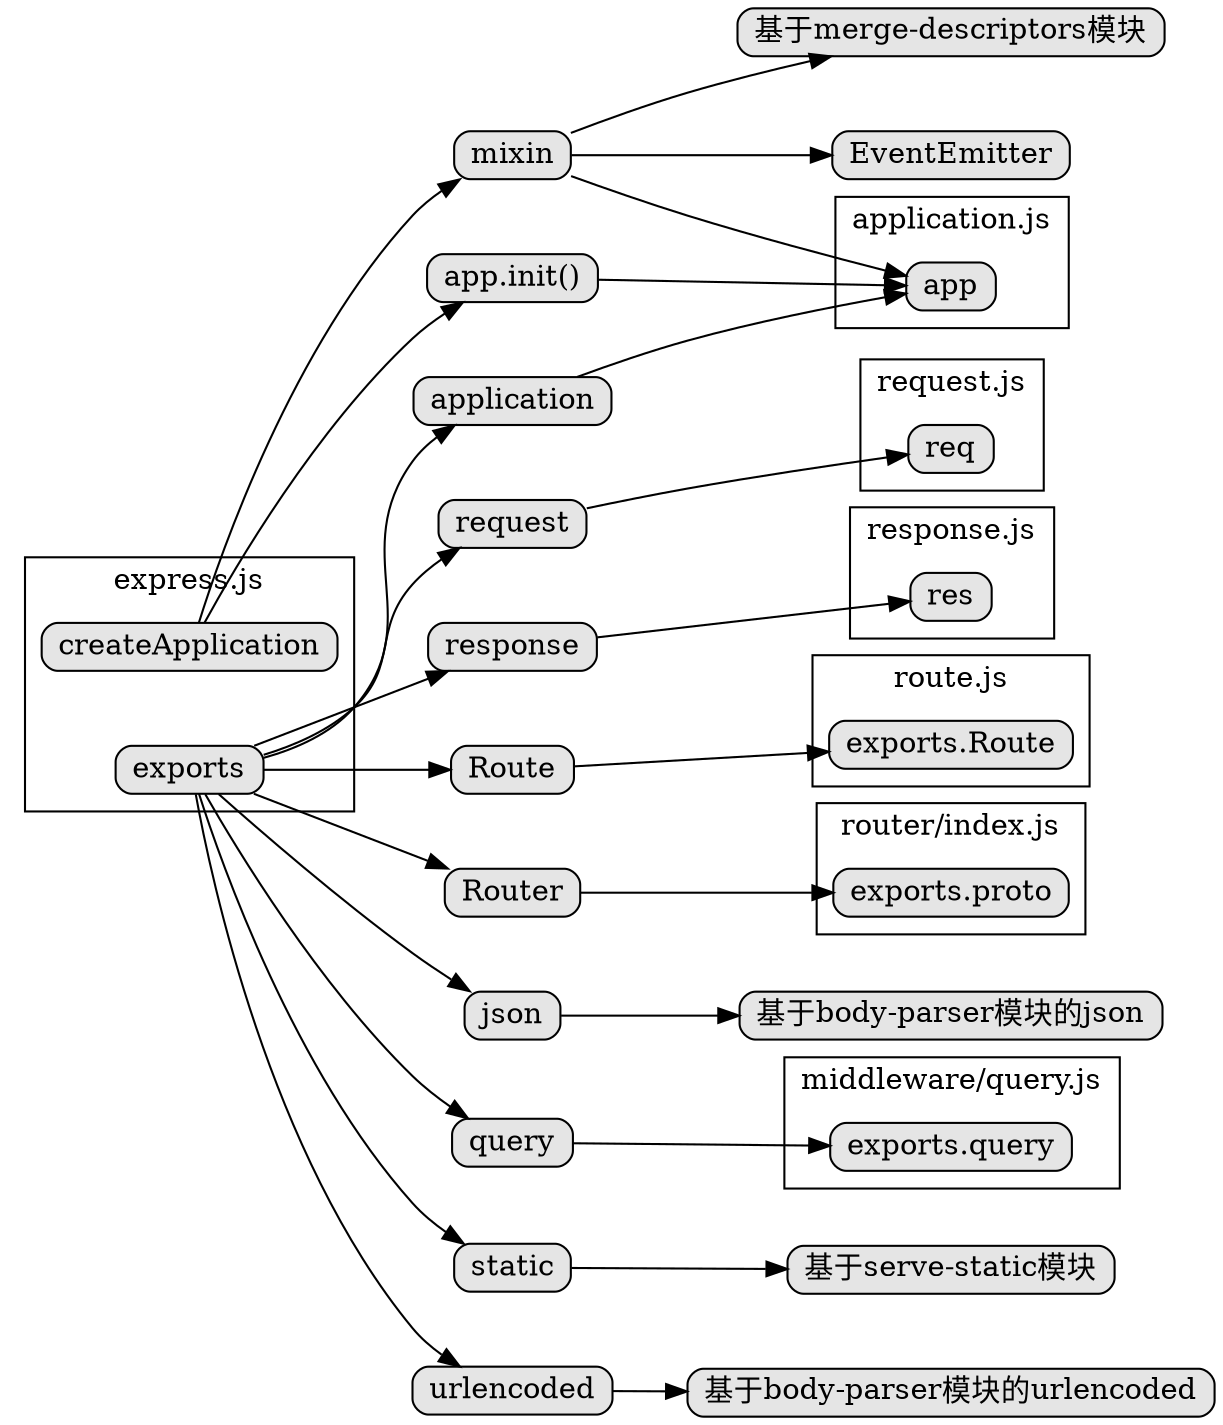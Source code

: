 digraph tree
{
    nodesep=0.5;
    charset="UTF-8";
    rankdir=LR;
    fixedsize=true;
    compound=true;
    node [style="rounded,filled", width=0, height=0, shape=box, fillcolor="#E5E5E5", concentrate=true]

    subgraph cluster_express {
        label = "express.js";
        "createApplication";
		"exports";
    }
	"mixin" -> "基于merge-descriptors模块"
	"createApplication" -> "mixin"
	"mixin" -> "EventEmitter"
	"mixin" -> "app"
	"createApplication" -> "app.init()" -> "app"

	"exports" -> "application" -> "app"
	"exports" -> "request" -> "req"
	"exports" -> "response" -> "res"
	"exports" -> "Route" -> "exports.Route"
	"exports" -> "Router" -> "exports.proto"
	"exports" -> "json" -> "基于body-parser模块的json"
	"exports" -> "query" -> "exports.query"
	"exports" -> "static" -> "基于serve-static模块"
	"exports" -> "urlencoded" -> "基于body-parser模块的urlencoded"

    subgraph cluster_application {
        label = "application.js";
        "app";
    }

	subgraph cluster_request {
        label = "request.js";
        "req";
    }
	subgraph cluster_response {
        label = "response.js";
        "res";
    }
	subgraph cluster_Route {
        label = "route.js";
        "exports.Route";
    }
	subgraph cluster_Router {
        label = "router/index.js";
        "exports.proto";
    }
	subgraph cluster_query {
        label = "middleware/query.js";
        "exports.query";
    }
}